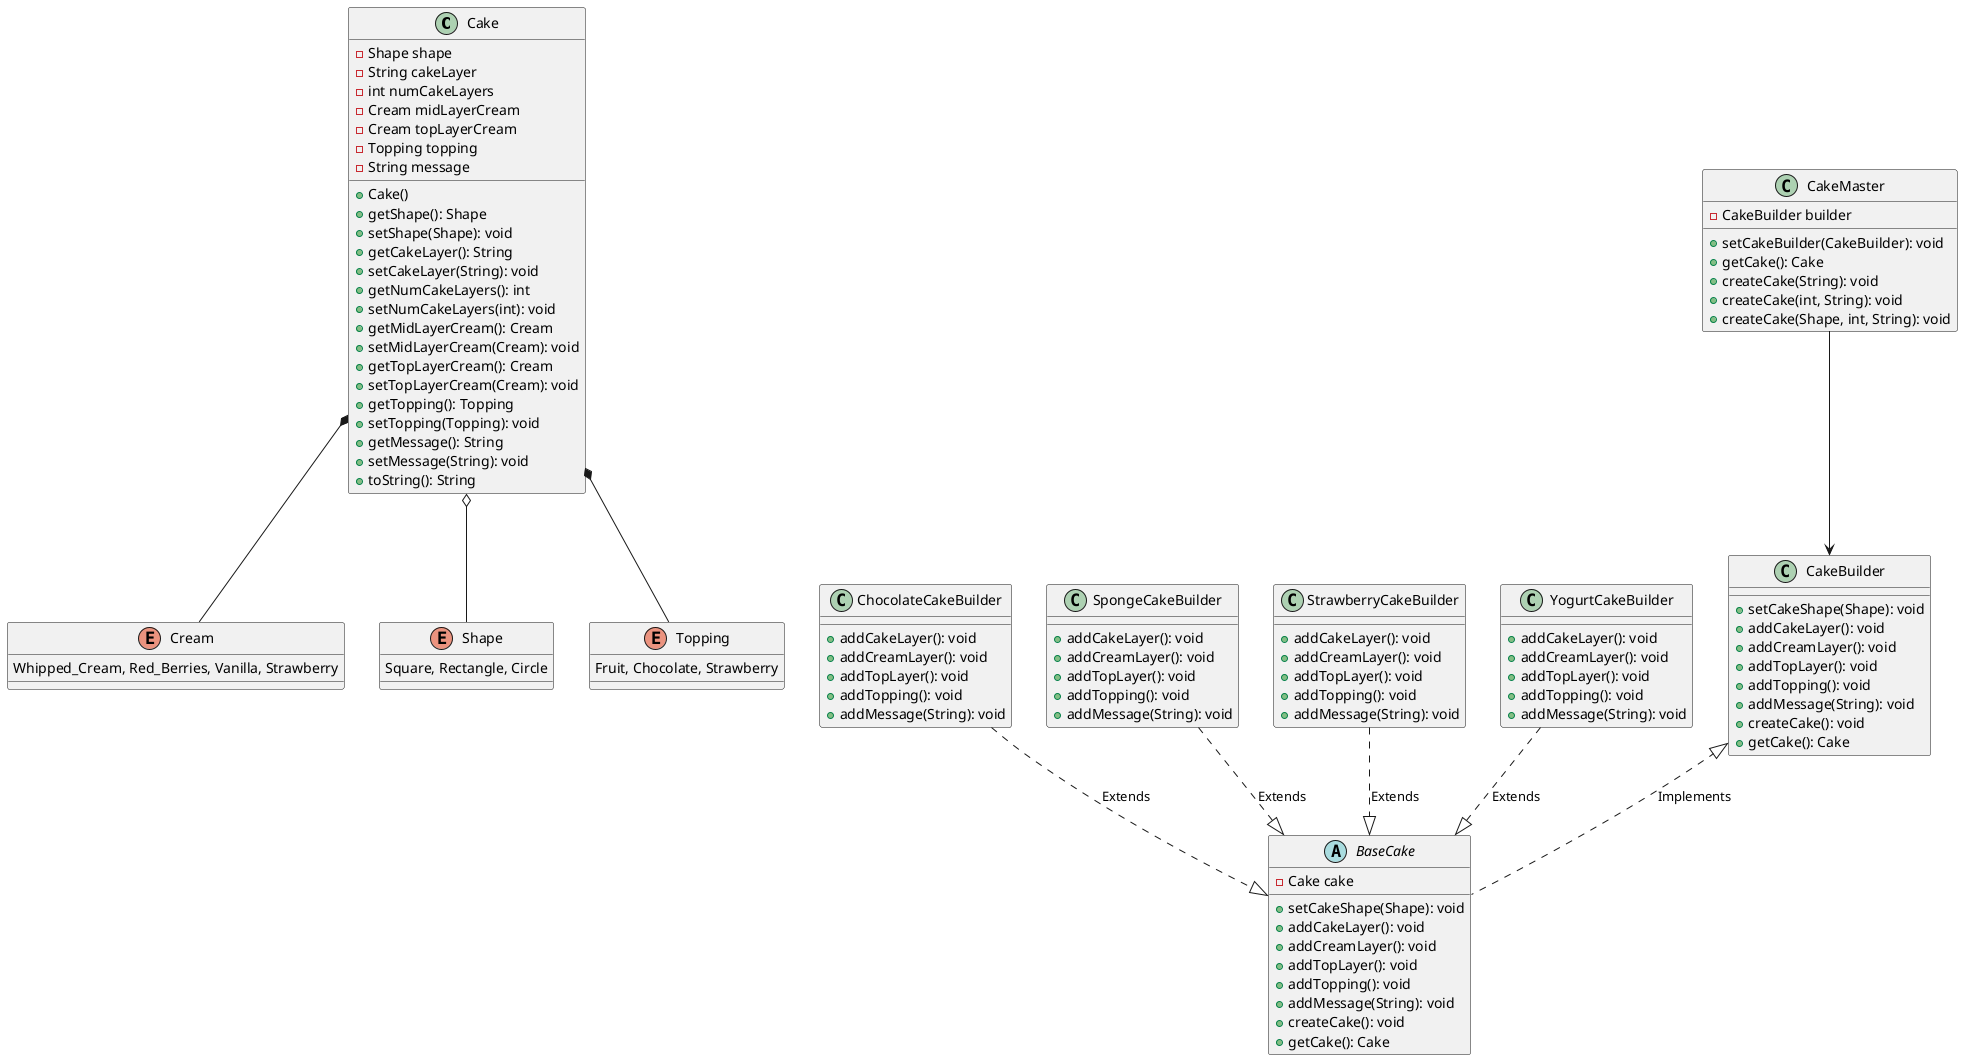 @startuml

class Cake {
    - Shape shape
    - String cakeLayer
    - int numCakeLayers
    - Cream midLayerCream
    - Cream topLayerCream
    - Topping topping
    - String message
    + Cake()
    + getShape(): Shape
    + setShape(Shape): void
    + getCakeLayer(): String
    + setCakeLayer(String): void
    + getNumCakeLayers(): int
    + setNumCakeLayers(int): void
    + getMidLayerCream(): Cream
    + setMidLayerCream(Cream): void
    + getTopLayerCream(): Cream
    + setTopLayerCream(Cream): void
    + getTopping(): Topping
    + setTopping(Topping): void
    + getMessage(): String
    + setMessage(String): void
    + toString(): String
}

class CakeBuilder {
    + setCakeShape(Shape): void
    + addCakeLayer(): void
    + addCreamLayer(): void
    + addTopLayer(): void
    + addTopping(): void
    + addMessage(String): void
    + createCake(): void
    + getCake(): Cake
}

abstract class BaseCake {
    - Cake cake
    + setCakeShape(Shape): void
    + addCakeLayer(): void
    + addCreamLayer(): void
    + addTopLayer(): void
    + addTopping(): void
    + addMessage(String): void
    + createCake(): void
    + getCake(): Cake
}

class CakeMaster {
    - CakeBuilder builder
    + setCakeBuilder(CakeBuilder): void
    + getCake(): Cake
    + createCake(String): void
    + createCake(int, String): void
    + createCake(Shape, int, String): void
}

class ChocolateCakeBuilder {
    + addCakeLayer(): void
    + addCreamLayer(): void
    + addTopLayer(): void
    + addTopping(): void
    + addMessage(String): void
}

class SpongeCakeBuilder {
    + addCakeLayer(): void
    + addCreamLayer(): void
    + addTopLayer(): void
    + addTopping(): void
    + addMessage(String): void
}

class StrawberryCakeBuilder {
    + addCakeLayer(): void
    + addCreamLayer(): void
    + addTopLayer(): void
    + addTopping(): void
    + addMessage(String): void
}

class YogurtCakeBuilder {
    + addCakeLayer(): void
    + addCreamLayer(): void
    + addTopLayer(): void
    + addTopping(): void
    + addMessage(String): void
}

enum Cream {
    Whipped_Cream, Red_Berries, Vanilla, Strawberry
}

enum Shape {
    Square, Rectangle, Circle
}

enum Topping {
    Fruit, Chocolate, Strawberry
}

CakeMaster --> CakeBuilder
CakeBuilder <|.. BaseCake : Implements
ChocolateCakeBuilder ..|> BaseCake : Extends
SpongeCakeBuilder ..|> BaseCake : Extends
StrawberryCakeBuilder ..|> BaseCake : Extends
YogurtCakeBuilder ..|> BaseCake : Extends

Cake *-- Cream
Cake o-- Shape
Cake *-- Topping

@enduml
